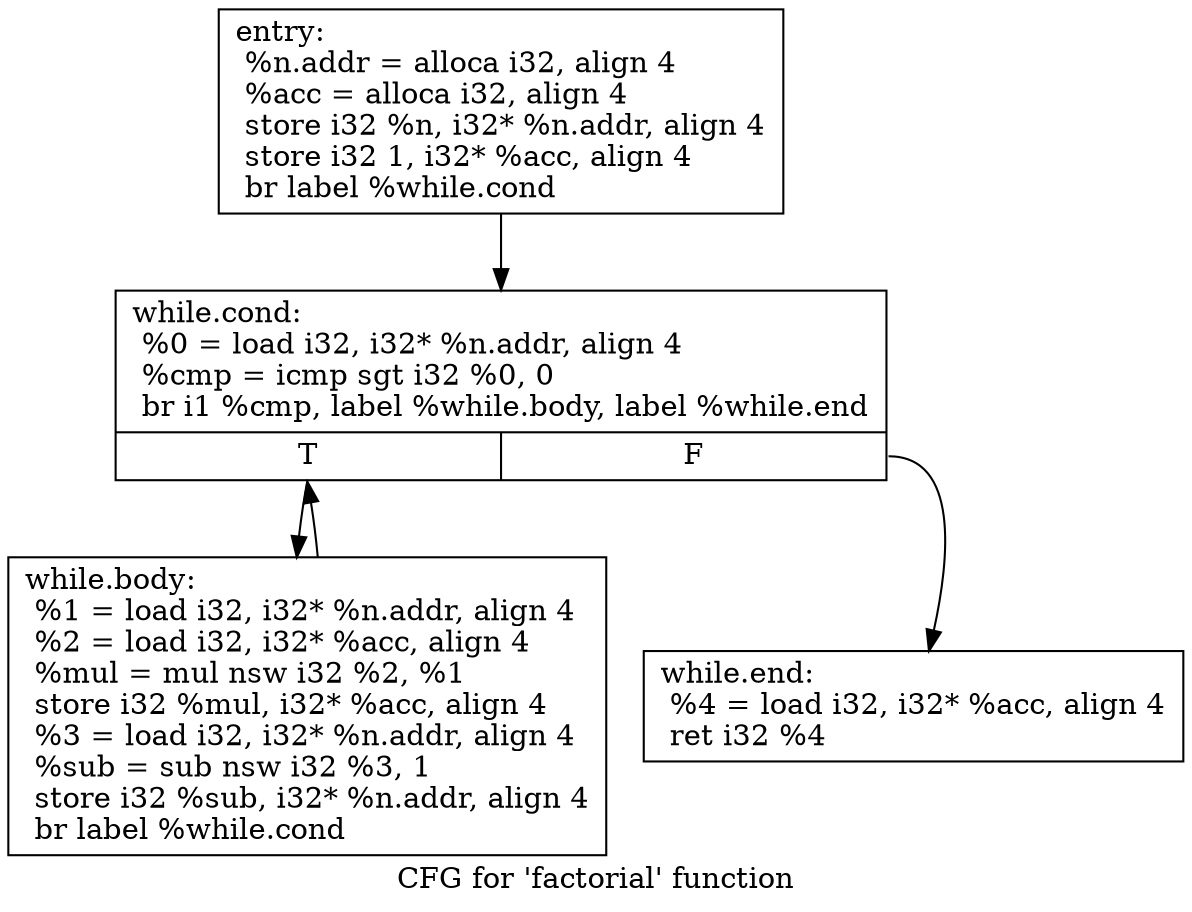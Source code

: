 digraph "CFG for 'factorial' function" {
	label="CFG for 'factorial' function";

	Node0x1081ff0 [shape=record,label="{entry:\l  %n.addr = alloca i32, align 4\l  %acc = alloca i32, align 4\l  store i32 %n, i32* %n.addr, align 4\l  store i32 1, i32* %acc, align 4\l  br label %while.cond\l}"];
	Node0x1081ff0 -> Node0x1082860;
	Node0x1082860 [shape=record,label="{while.cond:                                       \l  %0 = load i32, i32* %n.addr, align 4\l  %cmp = icmp sgt i32 %0, 0\l  br i1 %cmp, label %while.body, label %while.end\l|{<s0>T|<s1>F}}"];
	Node0x1082860:s0 -> Node0x1082a80;
	Node0x1082860:s1 -> Node0x1082b60;
	Node0x1082a80 [shape=record,label="{while.body:                                       \l  %1 = load i32, i32* %n.addr, align 4\l  %2 = load i32, i32* %acc, align 4\l  %mul = mul nsw i32 %2, %1\l  store i32 %mul, i32* %acc, align 4\l  %3 = load i32, i32* %n.addr, align 4\l  %sub = sub nsw i32 %3, 1\l  store i32 %sub, i32* %n.addr, align 4\l  br label %while.cond\l}"];
	Node0x1082a80 -> Node0x1082860;
	Node0x1082b60 [shape=record,label="{while.end:                                        \l  %4 = load i32, i32* %acc, align 4\l  ret i32 %4\l}"];
}
